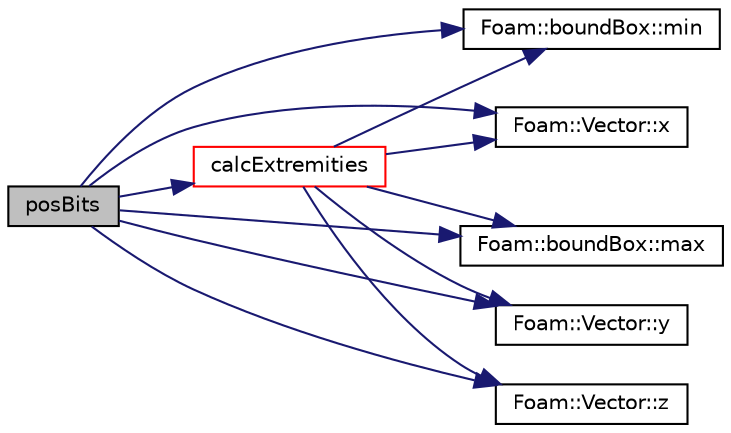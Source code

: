 digraph "posBits"
{
  bgcolor="transparent";
  edge [fontname="Helvetica",fontsize="10",labelfontname="Helvetica",labelfontsize="10"];
  node [fontname="Helvetica",fontsize="10",shape=record];
  rankdir="LR";
  Node279 [label="posBits",height=0.2,width=0.4,color="black", fillcolor="grey75", style="filled", fontcolor="black"];
  Node279 -> Node280 [color="midnightblue",fontsize="10",style="solid",fontname="Helvetica"];
  Node280 [label="calcExtremities",height=0.2,width=0.4,color="red",URL="$a28773.html#a0e899b5b80c2f31047bccee7f435a554",tooltip="Calculate nearest and furthest (to point) vertex coords of. "];
  Node280 -> Node282 [color="midnightblue",fontsize="10",style="solid",fontname="Helvetica"];
  Node282 [label="Foam::boundBox::min",height=0.2,width=0.4,color="black",URL="$a28253.html#a41bea928bbb72b904d07db28570b07bd",tooltip="Minimum describing the bounding box. "];
  Node280 -> Node283 [color="midnightblue",fontsize="10",style="solid",fontname="Helvetica"];
  Node283 [label="Foam::Vector::x",height=0.2,width=0.4,color="black",URL="$a29749.html#a63327976e5a8359700064a02ae22548e"];
  Node280 -> Node284 [color="midnightblue",fontsize="10",style="solid",fontname="Helvetica"];
  Node284 [label="Foam::boundBox::max",height=0.2,width=0.4,color="black",URL="$a28253.html#a43279cd20862e64a21c8c82ee6c2441b",tooltip="Maximum describing the bounding box. "];
  Node280 -> Node285 [color="midnightblue",fontsize="10",style="solid",fontname="Helvetica"];
  Node285 [label="Foam::Vector::y",height=0.2,width=0.4,color="black",URL="$a29749.html#a1ee865f676fbac703a49c6654dd3ad74"];
  Node280 -> Node286 [color="midnightblue",fontsize="10",style="solid",fontname="Helvetica"];
  Node286 [label="Foam::Vector::z",height=0.2,width=0.4,color="black",URL="$a29749.html#a1c8320b15610de211ec70ef966581423"];
  Node279 -> Node284 [color="midnightblue",fontsize="10",style="solid",fontname="Helvetica"];
  Node279 -> Node282 [color="midnightblue",fontsize="10",style="solid",fontname="Helvetica"];
  Node279 -> Node283 [color="midnightblue",fontsize="10",style="solid",fontname="Helvetica"];
  Node279 -> Node285 [color="midnightblue",fontsize="10",style="solid",fontname="Helvetica"];
  Node279 -> Node286 [color="midnightblue",fontsize="10",style="solid",fontname="Helvetica"];
}
